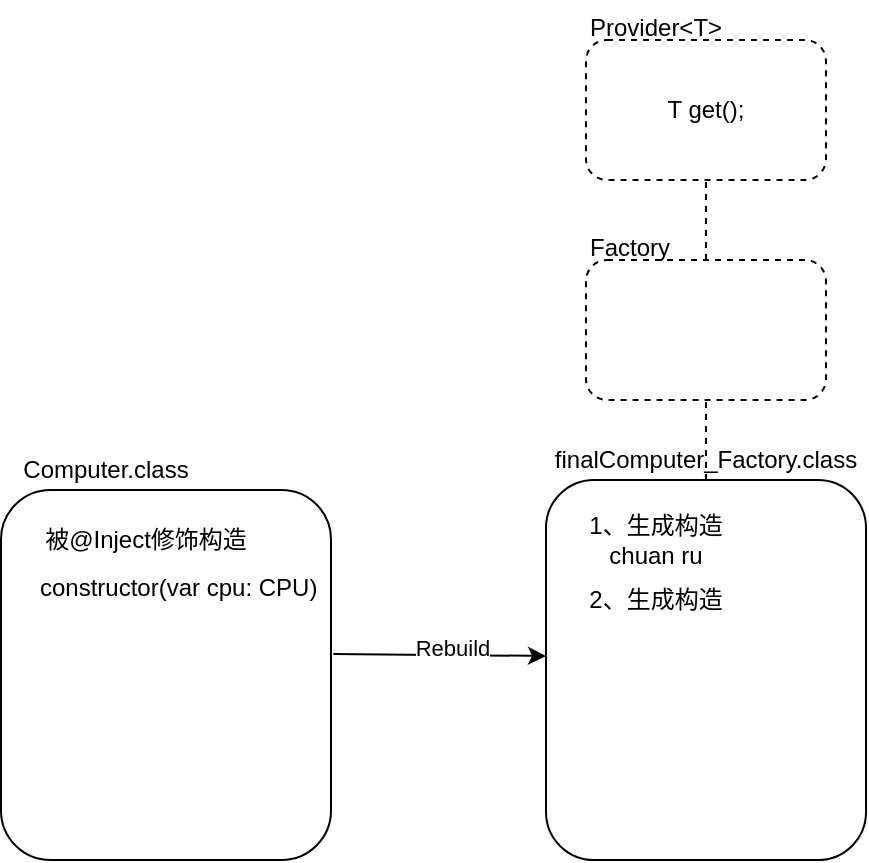 <mxfile version="14.4.3" type="device"><diagram id="5U_miRtHqPVcEzH2tUwI" name="第 1 页"><mxGraphModel dx="788" dy="1693" grid="1" gridSize="10" guides="1" tooltips="1" connect="1" arrows="1" fold="1" page="1" pageScale="1" pageWidth="827" pageHeight="1169" math="0" shadow="0"><root><mxCell id="0"/><mxCell id="1" parent="0"/><mxCell id="2Ia37J-FnxSYhLQ6iPSJ-4" value="" style="rounded=1;whiteSpace=wrap;html=1;" vertex="1" parent="1"><mxGeometry x="147.5" y="225" width="165" height="185" as="geometry"/></mxCell><mxCell id="2Ia37J-FnxSYhLQ6iPSJ-5" value="Computer.class" style="text;html=1;strokeColor=none;fillColor=none;align=center;verticalAlign=middle;whiteSpace=wrap;rounded=0;" vertex="1" parent="1"><mxGeometry x="180" y="205" width="40" height="20" as="geometry"/></mxCell><mxCell id="2Ia37J-FnxSYhLQ6iPSJ-6" value="被@Inject修饰构造" style="text;html=1;strokeColor=none;fillColor=none;align=center;verticalAlign=middle;whiteSpace=wrap;rounded=0;" vertex="1" parent="1"><mxGeometry x="165" y="240" width="110" height="20" as="geometry"/></mxCell><mxCell id="2Ia37J-FnxSYhLQ6iPSJ-7" value="" style="endArrow=classic;html=1;exitX=1.007;exitY=0.443;exitDx=0;exitDy=0;exitPerimeter=0;" edge="1" parent="1" source="2Ia37J-FnxSYhLQ6iPSJ-4"><mxGeometry width="50" height="50" relative="1" as="geometry"><mxPoint x="343" y="308" as="sourcePoint"/><mxPoint x="420" y="308" as="targetPoint"/></mxGeometry></mxCell><mxCell id="2Ia37J-FnxSYhLQ6iPSJ-11" value="Rebuild" style="edgeLabel;html=1;align=center;verticalAlign=middle;resizable=0;points=[];" vertex="1" connectable="0" parent="2Ia37J-FnxSYhLQ6iPSJ-7"><mxGeometry x="0.121" y="4" relative="1" as="geometry"><mxPoint as="offset"/></mxGeometry></mxCell><mxCell id="2Ia37J-FnxSYhLQ6iPSJ-9" value="constructor(var cpu: CPU)" style="text;whiteSpace=wrap;html=1;" vertex="1" parent="1"><mxGeometry x="165" y="260" width="160" height="30" as="geometry"/></mxCell><mxCell id="2Ia37J-FnxSYhLQ6iPSJ-12" value="finalComputer_Factory.class" style="text;html=1;strokeColor=none;fillColor=none;align=center;verticalAlign=middle;whiteSpace=wrap;rounded=0;" vertex="1" parent="1"><mxGeometry x="450" y="200" width="100" height="20" as="geometry"/></mxCell><mxCell id="2Ia37J-FnxSYhLQ6iPSJ-13" value="" style="rounded=1;whiteSpace=wrap;html=1;" vertex="1" parent="1"><mxGeometry x="420" y="220" width="160" height="190" as="geometry"/></mxCell><mxCell id="2Ia37J-FnxSYhLQ6iPSJ-14" value="" style="rounded=1;whiteSpace=wrap;html=1;dashed=1;" vertex="1" parent="1"><mxGeometry x="440" y="110" width="120" height="70" as="geometry"/></mxCell><mxCell id="2Ia37J-FnxSYhLQ6iPSJ-15" value="Factory" style="text;whiteSpace=wrap;html=1;" vertex="1" parent="1"><mxGeometry x="440" y="90" width="70" height="30" as="geometry"/></mxCell><mxCell id="2Ia37J-FnxSYhLQ6iPSJ-16" value="T get();" style="rounded=1;whiteSpace=wrap;html=1;dashed=1;" vertex="1" parent="1"><mxGeometry x="440" width="120" height="70" as="geometry"/></mxCell><mxCell id="2Ia37J-FnxSYhLQ6iPSJ-17" value="Provider&amp;lt;T&amp;gt;" style="text;whiteSpace=wrap;html=1;" vertex="1" parent="1"><mxGeometry x="440" y="-20" width="70" height="30" as="geometry"/></mxCell><mxCell id="2Ia37J-FnxSYhLQ6iPSJ-18" value="" style="endArrow=none;dashed=1;html=1;exitX=0.857;exitY=0.667;exitDx=0;exitDy=0;exitPerimeter=0;" edge="1" parent="1" source="2Ia37J-FnxSYhLQ6iPSJ-15" target="2Ia37J-FnxSYhLQ6iPSJ-16"><mxGeometry width="50" height="50" relative="1" as="geometry"><mxPoint x="530" y="180" as="sourcePoint"/><mxPoint x="580" y="130" as="targetPoint"/></mxGeometry></mxCell><mxCell id="2Ia37J-FnxSYhLQ6iPSJ-19" value="" style="endArrow=none;dashed=1;html=1;entryX=0.5;entryY=1;entryDx=0;entryDy=0;exitX=0.5;exitY=1;exitDx=0;exitDy=0;" edge="1" parent="1" source="2Ia37J-FnxSYhLQ6iPSJ-12" target="2Ia37J-FnxSYhLQ6iPSJ-14"><mxGeometry width="50" height="50" relative="1" as="geometry"><mxPoint x="390" y="210" as="sourcePoint"/><mxPoint x="440" y="160" as="targetPoint"/></mxGeometry></mxCell><mxCell id="2Ia37J-FnxSYhLQ6iPSJ-21" value="1、生成构造chuan ru" style="text;html=1;strokeColor=none;fillColor=none;align=center;verticalAlign=middle;whiteSpace=wrap;rounded=0;dashed=1;" vertex="1" parent="1"><mxGeometry x="430" y="240" width="90" height="20" as="geometry"/></mxCell><mxCell id="2Ia37J-FnxSYhLQ6iPSJ-22" value="2、生成构造" style="text;html=1;strokeColor=none;fillColor=none;align=center;verticalAlign=middle;whiteSpace=wrap;rounded=0;dashed=1;" vertex="1" parent="1"><mxGeometry x="430" y="270" width="90" height="20" as="geometry"/></mxCell></root></mxGraphModel></diagram></mxfile>